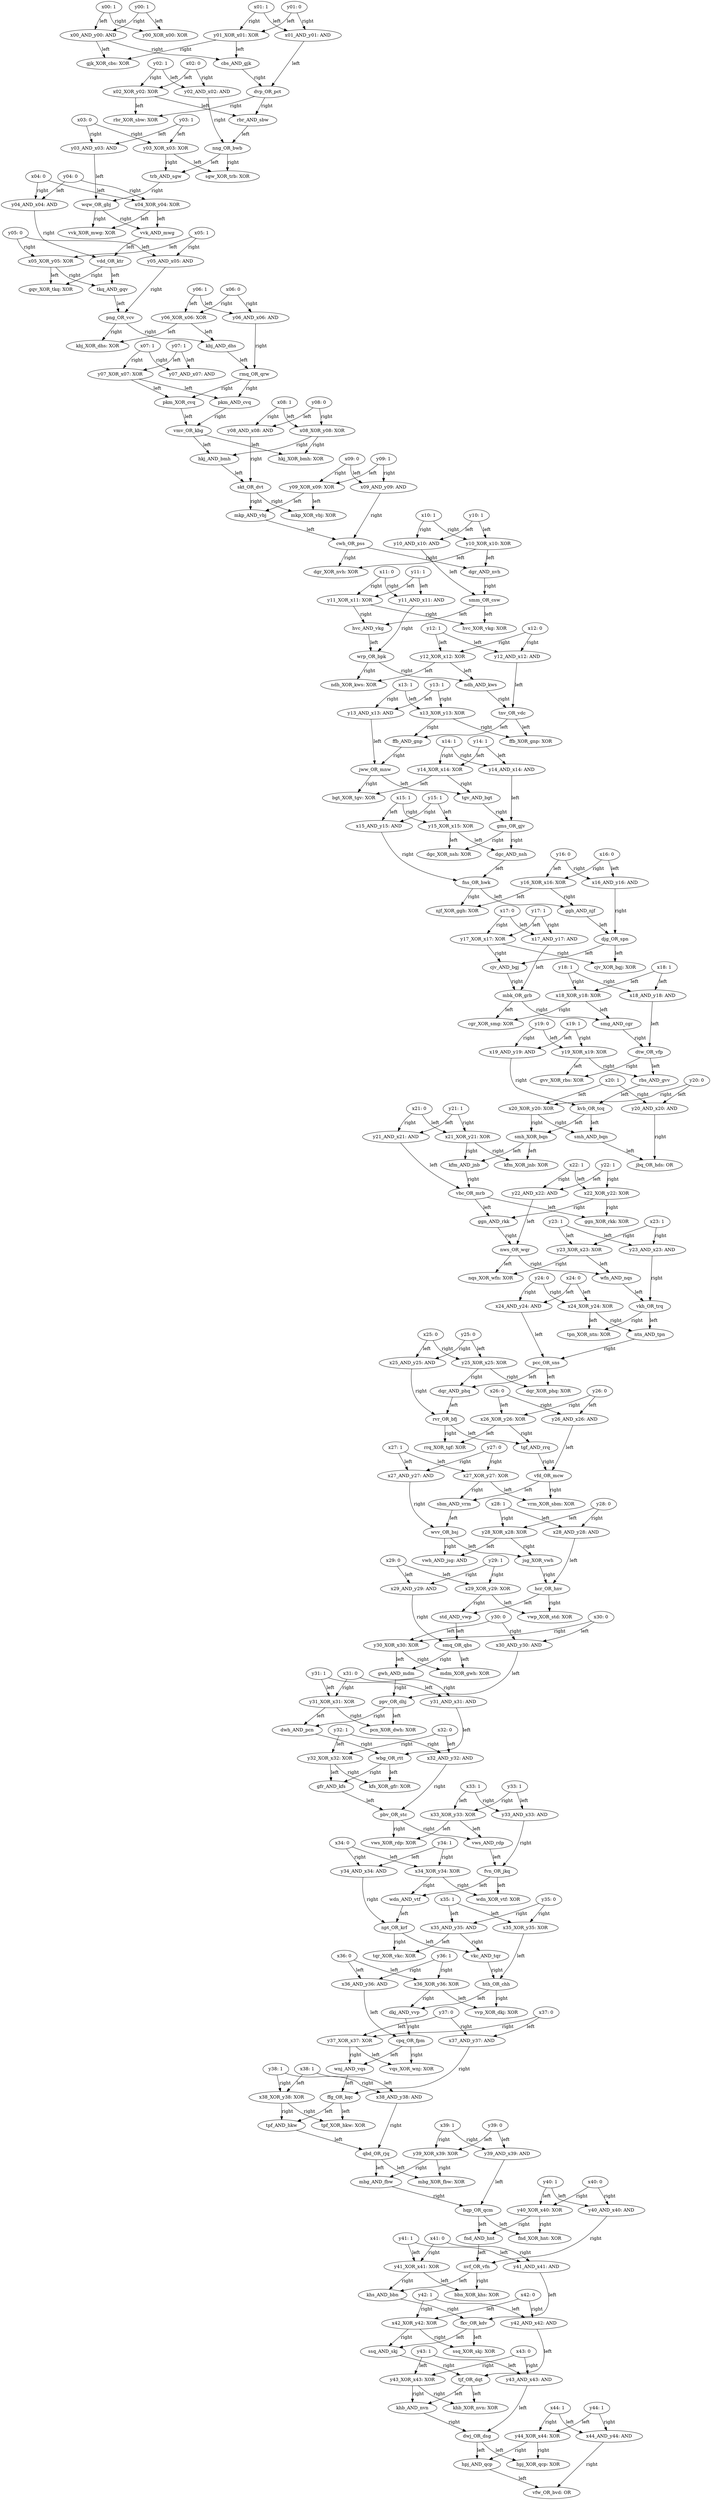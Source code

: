 strict digraph "" {
	graph [rankdir=TB];
	node [label="\N"];
	{
		graph [rank=same];
	}
	{
		graph [rank=same];
	}
	rrq_XOR_tgf	[label="rrq_XOR_tgf: XOR"];
	vws_XOR_rdp	[label="vws_XOR_rdp: XOR"];
	bgt_XOR_tgv	[label="bgt_XOR_tgv: XOR"];
	rbr_XOR_sbw	[label="rbr_XOR_sbw: XOR"];
	mbg_XOR_fbw	[label="mbg_XOR_fbw: XOR"];
	khb_XOR_nvn	[label="khb_XOR_nvn: XOR"];
	ggn_XOR_rkk	[label="ggn_XOR_rkk: XOR"];
	jbq_OR_hds	[label="jbq_OR_hds: OR"];
	ndh_XOR_kws	[label="ndh_XOR_kws: XOR"];
	hkj_XOR_bmh	[label="hkj_XOR_bmh: XOR"];
	njf_XOR_ggh	[label="njf_XOR_ggh: XOR"];
	y07_AND_x07	[label="y07_AND_x07: AND"];
	tqr_XOR_vkc	[label="tqr_XOR_vkc: XOR"];
	bbn_XOR_khs	[label="bbn_XOR_khs: XOR"];
	gqv_XOR_tkq	[label="gqv_XOR_tkq: XOR"];
	pcn_XOR_dwh	[label="pcn_XOR_dwh: XOR"];
	kfm_XOR_jnb	[label="kfm_XOR_jnb: XOR"];
	hpj_XOR_qcp	[label="hpj_XOR_qcp: XOR"];
	mkp_XOR_vbj	[label="mkp_XOR_vbj: XOR"];
	vqs_XOR_wnj	[label="vqs_XOR_wnj: XOR"];
	ssq_XOR_skj	[label="ssq_XOR_skj: XOR"];
	kfs_XOR_gfr	[label="kfs_XOR_gfr: XOR"];
	vrm_XOR_sbm	[label="vrm_XOR_sbm: XOR"];
	nqs_XOR_wfn	[label="nqs_XOR_wfn: XOR"];
	dqr_XOR_phq	[label="dqr_XOR_phq: XOR"];
	mdm_XOR_gwh	[label="mdm_XOR_gwh: XOR"];
	hvc_XOR_vkg	[label="hvc_XOR_vkg: XOR"];
	vwh_AND_jsg	[label="vwh_AND_jsg: AND"];
	wdn_XOR_vtf	[label="wdn_XOR_vtf: XOR"];
	cgr_XOR_smg	[label="cgr_XOR_smg: XOR"];
	kbj_XOR_dhs	[label="kbj_XOR_dhs: XOR"];
	tpn_XOR_ntn	[label="tpn_XOR_ntn: XOR"];
	vwp_XOR_std	[label="vwp_XOR_std: XOR"];
	vfw_OR_bvd	[label="vfw_OR_bvd: OR"];
	gvv_XOR_rbs	[label="gvv_XOR_rbs: XOR"];
	y00_XOR_x00	[label="y00_XOR_x00: XOR"];
	gjk_XOR_cbs	[label="gjk_XOR_cbs: XOR"];
	dgr_XOR_nvh	[label="dgr_XOR_nvh: XOR"];
	vvp_XOR_dkj	[label="vvp_XOR_dkj: XOR"];
	ffb_XOR_gnp	[label="ffb_XOR_gnp: XOR"];
	vvk_XOR_mwg	[label="vvk_XOR_mwg: XOR"];
	sgw_XOR_trb	[label="sgw_XOR_trb: XOR"];
	dgc_XOR_nsh	[label="dgc_XOR_nsh: XOR"];
	tpf_XOR_hkw	[label="tpf_XOR_hkw: XOR"];
	cjv_XOR_bgj	[label="cjv_XOR_bgj: XOR"];
	fnd_XOR_hnt	[label="fnd_XOR_hnt: XOR"];
	x00	[label="x00: 1"];
	x00 -> y00_XOR_x00	[label=right];
	x00_AND_y00	[label="x00_AND_y00: AND"];
	x00 -> x00_AND_y00	[label=left];
	x01	[label="x01: 1"];
	x01_AND_y01	[label="x01_AND_y01: AND"];
	x01 -> x01_AND_y01	[label=left];
	y01_XOR_x01	[label="y01_XOR_x01: XOR"];
	x01 -> y01_XOR_x01	[label=right];
	x02	[label="x02: 0"];
	x02_XOR_y02	[label="x02_XOR_y02: XOR"];
	x02 -> x02_XOR_y02	[label=left];
	y02_AND_x02	[label="y02_AND_x02: AND"];
	x02 -> y02_AND_x02	[label=right];
	x03	[label="x03: 0"];
	y03_AND_x03	[label="y03_AND_x03: AND"];
	x03 -> y03_AND_x03	[label=right];
	y03_XOR_x03	[label="y03_XOR_x03: XOR"];
	x03 -> y03_XOR_x03	[label=right];
	x04	[label="x04: 0"];
	y04_AND_x04	[label="y04_AND_x04: AND"];
	x04 -> y04_AND_x04	[label=right];
	x04_XOR_y04	[label="x04_XOR_y04: XOR"];
	x04 -> x04_XOR_y04	[label=left];
	x05	[label="x05: 1"];
	y05_AND_x05	[label="y05_AND_x05: AND"];
	x05 -> y05_AND_x05	[label=right];
	x05_XOR_y05	[label="x05_XOR_y05: XOR"];
	x05 -> x05_XOR_y05	[label=left];
	x06	[label="x06: 0"];
	y06_XOR_x06	[label="y06_XOR_x06: XOR"];
	x06 -> y06_XOR_x06	[label=right];
	y06_AND_x06	[label="y06_AND_x06: AND"];
	x06 -> y06_AND_x06	[label=right];
	x07	[label="x07: 1"];
	x07 -> y07_AND_x07	[label=right];
	y07_XOR_x07	[label="y07_XOR_x07: XOR"];
	x07 -> y07_XOR_x07	[label=right];
	x08	[label="x08: 1"];
	x08_XOR_y08	[label="x08_XOR_y08: XOR"];
	x08 -> x08_XOR_y08	[label=left];
	y08_AND_x08	[label="y08_AND_x08: AND"];
	x08 -> y08_AND_x08	[label=right];
	x09	[label="x09: 0"];
	y09_XOR_x09	[label="y09_XOR_x09: XOR"];
	x09 -> y09_XOR_x09	[label=right];
	x09_AND_y09	[label="x09_AND_y09: AND"];
	x09 -> x09_AND_y09	[label=left];
	x10	[label="x10: 1"];
	y10_XOR_x10	[label="y10_XOR_x10: XOR"];
	x10 -> y10_XOR_x10	[label=right];
	y10_AND_x10	[label="y10_AND_x10: AND"];
	x10 -> y10_AND_x10	[label=right];
	x11	[label="x11: 0"];
	y11_XOR_x11	[label="y11_XOR_x11: XOR"];
	x11 -> y11_XOR_x11	[label=right];
	y11_AND_x11	[label="y11_AND_x11: AND"];
	x11 -> y11_AND_x11	[label=right];
	x12	[label="x12: 0"];
	y12_XOR_x12	[label="y12_XOR_x12: XOR"];
	x12 -> y12_XOR_x12	[label=right];
	y12_AND_x12	[label="y12_AND_x12: AND"];
	x12 -> y12_AND_x12	[label=right];
	x13	[label="x13: 1"];
	y13_AND_x13	[label="y13_AND_x13: AND"];
	x13 -> y13_AND_x13	[label=right];
	x13_XOR_y13	[label="x13_XOR_y13: XOR"];
	x13 -> x13_XOR_y13	[label=left];
	x14	[label="x14: 1"];
	y14_XOR_x14	[label="y14_XOR_x14: XOR"];
	x14 -> y14_XOR_x14	[label=right];
	y14_AND_x14	[label="y14_AND_x14: AND"];
	x14 -> y14_AND_x14	[label=right];
	x15	[label="x15: 1"];
	x15_AND_y15	[label="x15_AND_y15: AND"];
	x15 -> x15_AND_y15	[label=left];
	y15_XOR_x15	[label="y15_XOR_x15: XOR"];
	x15 -> y15_XOR_x15	[label=right];
	x16	[label="x16: 0"];
	y16_XOR_x16	[label="y16_XOR_x16: XOR"];
	x16 -> y16_XOR_x16	[label=right];
	x16_AND_y16	[label="x16_AND_y16: AND"];
	x16 -> x16_AND_y16	[label=left];
	x17	[label="x17: 0"];
	y17_XOR_x17	[label="y17_XOR_x17: XOR"];
	x17 -> y17_XOR_x17	[label=right];
	x17_AND_y17	[label="x17_AND_y17: AND"];
	x17 -> x17_AND_y17	[label=left];
	x18	[label="x18: 1"];
	x18_XOR_y18	[label="x18_XOR_y18: XOR"];
	x18 -> x18_XOR_y18	[label=left];
	x18_AND_y18	[label="x18_AND_y18: AND"];
	x18 -> x18_AND_y18	[label=left];
	x19	[label="x19: 1"];
	y19_XOR_x19	[label="y19_XOR_x19: XOR"];
	x19 -> y19_XOR_x19	[label=right];
	x19_AND_y19	[label="x19_AND_y19: AND"];
	x19 -> x19_AND_y19	[label=left];
	x20	[label="x20: 1"];
	y20_AND_x20	[label="y20_AND_x20: AND"];
	x20 -> y20_AND_x20	[label=right];
	x20_XOR_y20	[label="x20_XOR_y20: XOR"];
	x20 -> x20_XOR_y20	[label=left];
	x21	[label="x21: 0"];
	x21_XOR_y21	[label="x21_XOR_y21: XOR"];
	x21 -> x21_XOR_y21	[label=left];
	y21_AND_x21	[label="y21_AND_x21: AND"];
	x21 -> y21_AND_x21	[label=right];
	x22	[label="x22: 1"];
	x22_XOR_y22	[label="x22_XOR_y22: XOR"];
	x22 -> x22_XOR_y22	[label=left];
	y22_AND_x22	[label="y22_AND_x22: AND"];
	x22 -> y22_AND_x22	[label=right];
	x23	[label="x23: 1"];
	y23_XOR_x23	[label="y23_XOR_x23: XOR"];
	x23 -> y23_XOR_x23	[label=right];
	y23_AND_x23	[label="y23_AND_x23: AND"];
	x23 -> y23_AND_x23	[label=right];
	x24	[label="x24: 0"];
	x24_XOR_y24	[label="x24_XOR_y24: XOR"];
	x24 -> x24_XOR_y24	[label=left];
	x24_AND_y24	[label="x24_AND_y24: AND"];
	x24 -> x24_AND_y24	[label=left];
	x25	[label="x25: 0"];
	x25_AND_y25	[label="x25_AND_y25: AND"];
	x25 -> x25_AND_y25	[label=left];
	y25_XOR_x25	[label="y25_XOR_x25: XOR"];
	x25 -> y25_XOR_x25	[label=right];
	x26	[label="x26: 0"];
	x26_XOR_y26	[label="x26_XOR_y26: XOR"];
	x26 -> x26_XOR_y26	[label=left];
	y26_AND_x26	[label="y26_AND_x26: AND"];
	x26 -> y26_AND_x26	[label=right];
	x27	[label="x27: 1"];
	x27_AND_y27	[label="x27_AND_y27: AND"];
	x27 -> x27_AND_y27	[label=left];
	x27_XOR_y27	[label="x27_XOR_y27: XOR"];
	x27 -> x27_XOR_y27	[label=left];
	x28	[label="x28: 1"];
	y28_XOR_x28	[label="y28_XOR_x28: XOR"];
	x28 -> y28_XOR_x28	[label=right];
	x28_AND_y28	[label="x28_AND_y28: AND"];
	x28 -> x28_AND_y28	[label=left];
	x29	[label="x29: 0"];
	x29_AND_y29	[label="x29_AND_y29: AND"];
	x29 -> x29_AND_y29	[label=left];
	x29_XOR_y29	[label="x29_XOR_y29: XOR"];
	x29 -> x29_XOR_y29	[label=left];
	x30	[label="x30: 0"];
	x30_AND_y30	[label="x30_AND_y30: AND"];
	x30 -> x30_AND_y30	[label=left];
	y30_XOR_x30	[label="y30_XOR_x30: XOR"];
	x30 -> y30_XOR_x30	[label=right];
	x31	[label="x31: 0"];
	y31_XOR_x31	[label="y31_XOR_x31: XOR"];
	x31 -> y31_XOR_x31	[label=right];
	y31_AND_x31	[label="y31_AND_x31: AND"];
	x31 -> y31_AND_x31	[label=right];
	x32	[label="x32: 0"];
	y32_XOR_x32	[label="y32_XOR_x32: XOR"];
	x32 -> y32_XOR_x32	[label=right];
	x32_AND_y32	[label="x32_AND_y32: AND"];
	x32 -> x32_AND_y32	[label=left];
	x33	[label="x33: 1"];
	x33_XOR_y33	[label="x33_XOR_y33: XOR"];
	x33 -> x33_XOR_y33	[label=left];
	y33_AND_x33	[label="y33_AND_x33: AND"];
	x33 -> y33_AND_x33	[label=right];
	x34	[label="x34: 0"];
	y34_AND_x34	[label="y34_AND_x34: AND"];
	x34 -> y34_AND_x34	[label=right];
	x34_XOR_y34	[label="x34_XOR_y34: XOR"];
	x34 -> x34_XOR_y34	[label=left];
	x35	[label="x35: 1"];
	x35_AND_y35	[label="x35_AND_y35: AND"];
	x35 -> x35_AND_y35	[label=left];
	x35_XOR_y35	[label="x35_XOR_y35: XOR"];
	x35 -> x35_XOR_y35	[label=left];
	x36	[label="x36: 0"];
	x36_AND_y36	[label="x36_AND_y36: AND"];
	x36 -> x36_AND_y36	[label=left];
	x36_XOR_y36	[label="x36_XOR_y36: XOR"];
	x36 -> x36_XOR_y36	[label=left];
	x37	[label="x37: 0"];
	x37_AND_y37	[label="x37_AND_y37: AND"];
	x37 -> x37_AND_y37	[label=left];
	y37_XOR_x37	[label="y37_XOR_x37: XOR"];
	x37 -> y37_XOR_x37	[label=right];
	x38	[label="x38: 1"];
	x38_XOR_y38	[label="x38_XOR_y38: XOR"];
	x38 -> x38_XOR_y38	[label=left];
	x38_AND_y38	[label="x38_AND_y38: AND"];
	x38 -> x38_AND_y38	[label=left];
	x39	[label="x39: 1"];
	y39_XOR_x39	[label="y39_XOR_x39: XOR"];
	x39 -> y39_XOR_x39	[label=right];
	y39_AND_x39	[label="y39_AND_x39: AND"];
	x39 -> y39_AND_x39	[label=right];
	x40	[label="x40: 0"];
	y40_AND_x40	[label="y40_AND_x40: AND"];
	x40 -> y40_AND_x40	[label=right];
	y40_XOR_x40	[label="y40_XOR_x40: XOR"];
	x40 -> y40_XOR_x40	[label=right];
	x41	[label="x41: 0"];
	y41_XOR_x41	[label="y41_XOR_x41: XOR"];
	x41 -> y41_XOR_x41	[label=right];
	y41_AND_x41	[label="y41_AND_x41: AND"];
	x41 -> y41_AND_x41	[label=right];
	x42	[label="x42: 0"];
	x42_XOR_y42	[label="x42_XOR_y42: XOR"];
	x42 -> x42_XOR_y42	[label=left];
	y42_AND_x42	[label="y42_AND_x42: AND"];
	x42 -> y42_AND_x42	[label=right];
	x43	[label="x43: 0"];
	y43_XOR_x43	[label="y43_XOR_x43: XOR"];
	x43 -> y43_XOR_x43	[label=right];
	y43_AND_x43	[label="y43_AND_x43: AND"];
	x43 -> y43_AND_x43	[label=right];
	x44	[label="x44: 1"];
	y44_XOR_x44	[label="y44_XOR_x44: XOR"];
	x44 -> y44_XOR_x44	[label=right];
	x44_AND_y44	[label="x44_AND_y44: AND"];
	x44 -> x44_AND_y44	[label=left];
	y00	[label="y00: 1"];
	y00 -> y00_XOR_x00	[label=left];
	y00 -> x00_AND_y00	[label=right];
	y01	[label="y01: 0"];
	y01 -> x01_AND_y01	[label=right];
	y01 -> y01_XOR_x01	[label=left];
	y02	[label="y02: 1"];
	y02 -> x02_XOR_y02	[label=right];
	y02 -> y02_AND_x02	[label=left];
	y03	[label="y03: 1"];
	y03 -> y03_AND_x03	[label=left];
	y03 -> y03_XOR_x03	[label=left];
	y04	[label="y04: 0"];
	y04 -> y04_AND_x04	[label=left];
	y04 -> x04_XOR_y04	[label=right];
	y05	[label="y05: 0"];
	y05 -> y05_AND_x05	[label=left];
	y05 -> x05_XOR_y05	[label=right];
	y06	[label="y06: 1"];
	y06 -> y06_XOR_x06	[label=left];
	y06 -> y06_AND_x06	[label=left];
	y07	[label="y07: 1"];
	y07 -> y07_AND_x07	[label=left];
	y07 -> y07_XOR_x07	[label=left];
	y08	[label="y08: 0"];
	y08 -> x08_XOR_y08	[label=right];
	y08 -> y08_AND_x08	[label=left];
	y09	[label="y09: 1"];
	y09 -> y09_XOR_x09	[label=left];
	y09 -> x09_AND_y09	[label=right];
	y10	[label="y10: 1"];
	y10 -> y10_XOR_x10	[label=left];
	y10 -> y10_AND_x10	[label=left];
	y11	[label="y11: 1"];
	y11 -> y11_XOR_x11	[label=left];
	y11 -> y11_AND_x11	[label=left];
	y12	[label="y12: 1"];
	y12 -> y12_XOR_x12	[label=left];
	y12 -> y12_AND_x12	[label=left];
	y13	[label="y13: 1"];
	y13 -> y13_AND_x13	[label=left];
	y13 -> x13_XOR_y13	[label=right];
	y14	[label="y14: 1"];
	y14 -> y14_XOR_x14	[label=left];
	y14 -> y14_AND_x14	[label=left];
	y15	[label="y15: 1"];
	y15 -> x15_AND_y15	[label=right];
	y15 -> y15_XOR_x15	[label=left];
	y16	[label="y16: 0"];
	y16 -> y16_XOR_x16	[label=left];
	y16 -> x16_AND_y16	[label=right];
	y17	[label="y17: 1"];
	y17 -> y17_XOR_x17	[label=left];
	y17 -> x17_AND_y17	[label=right];
	y18	[label="y18: 1"];
	y18 -> x18_XOR_y18	[label=right];
	y18 -> x18_AND_y18	[label=right];
	y19	[label="y19: 0"];
	y19 -> y19_XOR_x19	[label=left];
	y19 -> x19_AND_y19	[label=right];
	y20	[label="y20: 0"];
	y20 -> y20_AND_x20	[label=left];
	y20 -> x20_XOR_y20	[label=right];
	y21	[label="y21: 1"];
	y21 -> x21_XOR_y21	[label=right];
	y21 -> y21_AND_x21	[label=left];
	y22	[label="y22: 1"];
	y22 -> x22_XOR_y22	[label=right];
	y22 -> y22_AND_x22	[label=left];
	y23	[label="y23: 1"];
	y23 -> y23_XOR_x23	[label=left];
	y23 -> y23_AND_x23	[label=left];
	y24	[label="y24: 0"];
	y24 -> x24_XOR_y24	[label=right];
	y24 -> x24_AND_y24	[label=right];
	y25	[label="y25: 0"];
	y25 -> x25_AND_y25	[label=right];
	y25 -> y25_XOR_x25	[label=left];
	y26	[label="y26: 0"];
	y26 -> x26_XOR_y26	[label=right];
	y26 -> y26_AND_x26	[label=left];
	y27	[label="y27: 0"];
	y27 -> x27_AND_y27	[label=right];
	y27 -> x27_XOR_y27	[label=right];
	y28	[label="y28: 0"];
	y28 -> y28_XOR_x28	[label=left];
	y28 -> x28_AND_y28	[label=right];
	y29	[label="y29: 1"];
	y29 -> x29_AND_y29	[label=right];
	y29 -> x29_XOR_y29	[label=right];
	y30	[label="y30: 0"];
	y30 -> x30_AND_y30	[label=right];
	y30 -> y30_XOR_x30	[label=left];
	y31	[label="y31: 1"];
	y31 -> y31_XOR_x31	[label=left];
	y31 -> y31_AND_x31	[label=left];
	y32	[label="y32: 1"];
	y32 -> y32_XOR_x32	[label=left];
	y32 -> x32_AND_y32	[label=right];
	y33	[label="y33: 1"];
	y33 -> x33_XOR_y33	[label=right];
	y33 -> y33_AND_x33	[label=left];
	y34	[label="y34: 1"];
	y34 -> y34_AND_x34	[label=left];
	y34 -> x34_XOR_y34	[label=right];
	y35	[label="y35: 0"];
	y35 -> x35_AND_y35	[label=right];
	y35 -> x35_XOR_y35	[label=right];
	y36	[label="y36: 1"];
	y36 -> x36_AND_y36	[label=right];
	y36 -> x36_XOR_y36	[label=right];
	y37	[label="y37: 0"];
	y37 -> x37_AND_y37	[label=right];
	y37 -> y37_XOR_x37	[label=left];
	y38	[label="y38: 1"];
	y38 -> x38_XOR_y38	[label=right];
	y38 -> x38_AND_y38	[label=right];
	y39	[label="y39: 0"];
	y39 -> y39_XOR_x39	[label=left];
	y39 -> y39_AND_x39	[label=left];
	y40	[label="y40: 1"];
	y40 -> y40_AND_x40	[label=left];
	y40 -> y40_XOR_x40	[label=left];
	y41	[label="y41: 1"];
	y41 -> y41_XOR_x41	[label=left];
	y41 -> y41_AND_x41	[label=left];
	y42	[label="y42: 1"];
	y42 -> x42_XOR_y42	[label=right];
	y42 -> y42_AND_x42	[label=left];
	y43	[label="y43: 1"];
	y43 -> y43_XOR_x43	[label=left];
	y43 -> y43_AND_x43	[label=left];
	y44	[label="y44: 1"];
	y44 -> y44_XOR_x44	[label=left];
	y44 -> x44_AND_y44	[label=right];
	x00_AND_y00 -> gjk_XOR_cbs	[label=left];
	x00_AND_y00 -> cbs_AND_gjk	[label=right];
	x01_AND_y01 -> dvp_OR_pct	[label=left];
	y01_XOR_x01 -> gjk_XOR_cbs	[label=right];
	y01_XOR_x01 -> cbs_AND_gjk	[label=left];
	x02_XOR_y02 -> rbr_XOR_sbw	[label=left];
	x02_XOR_y02 -> rbr_AND_sbw	[label=left];
	y02_AND_x02 -> nng_OR_bwb	[label=right];
	y03_AND_x03 -> wqw_OR_gbj	[label=left];
	y03_XOR_x03 -> sgw_XOR_trb	[label=left];
	y03_XOR_x03 -> trb_AND_sgw	[label=right];
	y04_AND_x04 -> vdd_OR_ktr	[label=right];
	x04_XOR_y04 -> vvk_XOR_mwg	[label=left];
	x04_XOR_y04 -> vvk_AND_mwg	[label=left];
	y05_AND_x05 -> png_OR_vcv	[label=right];
	x05_XOR_y05 -> gqv_XOR_tkq	[label=left];
	x05_XOR_y05 -> tkq_AND_gqv	[label=right];
	y06_XOR_x06 -> kbj_XOR_dhs	[label=left];
	y06_XOR_x06 -> kbj_AND_dhs	[label=left];
	y06_AND_x06 -> rmq_OR_qrw	[label=right];
	y07_XOR_x07 -> pkm_AND_cvq	[label=left];
	y07_XOR_x07 -> pkm_XOR_cvq	[label=left];
	x08_XOR_y08 -> hkj_XOR_bmh	[label=right];
	x08_XOR_y08 -> hkj_AND_bmh	[label=right];
	y08_AND_x08 -> skt_OR_dvt	[label=right];
	y09_XOR_x09 -> mkp_XOR_vbj	[label=left];
	y09_XOR_x09 -> mkp_AND_vbj	[label=left];
	x09_AND_y09 -> cwh_OR_pss	[label=right];
	y10_XOR_x10 -> dgr_XOR_nvh	[label=left];
	y10_XOR_x10 -> dgr_AND_nvh	[label=left];
	y10_AND_x10 -> smm_OR_csw	[label=left];
	y11_XOR_x11 -> hvc_XOR_vkg	[label=right];
	y11_XOR_x11 -> hvc_AND_vkg	[label=right];
	y11_AND_x11 -> wrp_OR_bpk	[label=right];
	y12_XOR_x12 -> ndh_XOR_kws	[label=left];
	y12_XOR_x12 -> ndh_AND_kws	[label=left];
	y12_AND_x12 -> tnv_OR_vdc	[label=left];
	y13_AND_x13 -> jww_OR_mnw	[label=left];
	x13_XOR_y13 -> ffb_XOR_gnp	[label=right];
	x13_XOR_y13 -> ffb_AND_gnp	[label=right];
	y14_XOR_x14 -> bgt_XOR_tgv	[label=left];
	y14_XOR_x14 -> tgv_AND_bgt	[label=right];
	y14_AND_x14 -> gms_OR_gjv	[label=left];
	x15_AND_y15 -> fns_OR_hwk	[label=right];
	y15_XOR_x15 -> dgc_XOR_nsh	[label=left];
	y15_XOR_x15 -> dgc_AND_nsh	[label=left];
	y16_XOR_x16 -> njf_XOR_ggh	[label=left];
	y16_XOR_x16 -> ggh_AND_njf	[label=right];
	x16_AND_y16 -> djg_OR_spn	[label=right];
	y17_XOR_x17 -> cjv_XOR_bgj	[label=right];
	y17_XOR_x17 -> cjv_AND_bgj	[label=right];
	x17_AND_y17 -> mbk_OR_grb	[label=left];
	x18_XOR_y18 -> cgr_XOR_smg	[label=right];
	x18_XOR_y18 -> smg_AND_cgr	[label=left];
	x18_AND_y18 -> dtw_OR_vfp	[label=left];
	y19_XOR_x19 -> gvv_XOR_rbs	[label=left];
	y19_XOR_x19 -> rbs_AND_gvv	[label=right];
	x19_AND_y19 -> kvb_OR_tcq	[label=right];
	y20_AND_x20 -> jbq_OR_hds	[label=right];
	x20_XOR_y20 -> smh_AND_bqn	[label=right];
	x20_XOR_y20 -> smh_XOR_bqn	[label=right];
	x21_XOR_y21 -> kfm_XOR_jnb	[label=right];
	x21_XOR_y21 -> kfm_AND_jnb	[label=right];
	y21_AND_x21 -> vbc_OR_mrb	[label=left];
	x22_XOR_y22 -> ggn_XOR_rkk	[label=right];
	x22_XOR_y22 -> ggn_AND_rkk	[label=right];
	y22_AND_x22 -> nws_OR_wqr	[label=left];
	y23_XOR_x23 -> nqs_XOR_wfn	[label=right];
	y23_XOR_x23 -> wfn_AND_nqs	[label=left];
	y23_AND_x23 -> vkh_OR_trq	[label=right];
	x24_XOR_y24 -> tpn_XOR_ntn	[label=left];
	x24_XOR_y24 -> ntn_AND_tpn	[label=right];
	x24_AND_y24 -> pcc_OR_sns	[label=left];
	x25_AND_y25 -> rvr_OR_bfj	[label=right];
	y25_XOR_x25 -> dqr_XOR_phq	[label=right];
	y25_XOR_x25 -> dqr_AND_phq	[label=right];
	x26_XOR_y26 -> rrq_XOR_tgf	[label=left];
	x26_XOR_y26 -> tgf_AND_rrq	[label=right];
	y26_AND_x26 -> vfd_OR_mcw	[label=left];
	x27_AND_y27 -> wvv_OR_bsj	[label=right];
	x27_XOR_y27 -> vrm_XOR_sbm	[label=left];
	x27_XOR_y27 -> sbm_AND_vrm	[label=right];
	y28_XOR_x28 -> vwh_AND_jsg	[label=left];
	y28_XOR_x28 -> jsg_XOR_vwh	[label=right];
	x28_AND_y28 -> hcr_OR_hnv	[label=left];
	x29_AND_y29 -> smq_OR_qbs	[label=right];
	x29_XOR_y29 -> vwp_XOR_std	[label=left];
	x29_XOR_y29 -> std_AND_vwp	[label=right];
	x30_AND_y30 -> ppv_OR_dhj	[label=left];
	y30_XOR_x30 -> mdm_XOR_gwh	[label=right];
	y30_XOR_x30 -> gwh_AND_mdm	[label=left];
	y31_XOR_x31 -> pcn_XOR_dwh	[label=right];
	y31_XOR_x31 -> dwh_AND_pcn	[label=left];
	y31_AND_x31 -> wbg_OR_rtt	[label=left];
	y32_XOR_x32 -> kfs_XOR_gfr	[label=right];
	y32_XOR_x32 -> gfr_AND_kfs	[label=left];
	x32_AND_y32 -> pbv_OR_stc	[label=right];
	x33_XOR_y33 -> vws_XOR_rdp	[label=left];
	x33_XOR_y33 -> vws_AND_rdp	[label=left];
	y33_AND_x33 -> fvn_OR_jkq	[label=right];
	y34_AND_x34 -> npt_OR_krf	[label=right];
	x34_XOR_y34 -> wdn_XOR_vtf	[label=right];
	x34_XOR_y34 -> wdn_AND_vtf	[label=right];
	x35_AND_y35 -> tqr_XOR_vkc	[label=left];
	x35_AND_y35 -> vkc_AND_tqr	[label=right];
	x35_XOR_y35 -> hth_OR_chh	[label=left];
	x36_AND_y36 -> cpq_OR_fpm	[label=left];
	x36_XOR_y36 -> vvp_XOR_dkj	[label=left];
	x36_XOR_y36 -> dkj_AND_vvp	[label=right];
	x37_AND_y37 -> ffg_OR_kqc	[label=right];
	y37_XOR_x37 -> vqs_XOR_wnj	[label=left];
	y37_XOR_x37 -> wnj_AND_vqs	[label=right];
	x38_XOR_y38 -> tpf_XOR_hkw	[label=right];
	x38_XOR_y38 -> tpf_AND_hkw	[label=right];
	x38_AND_y38 -> qbd_OR_rjq	[label=right];
	y39_XOR_x39 -> mbg_XOR_fbw	[label=right];
	y39_XOR_x39 -> mbg_AND_fbw	[label=right];
	y39_AND_x39 -> hqp_OR_qcm	[label=left];
	y40_AND_x40 -> nvf_OR_vfn	[label=right];
	y40_XOR_x40 -> fnd_XOR_hnt	[label=right];
	y40_XOR_x40 -> fnd_AND_hnt	[label=right];
	y41_XOR_x41 -> bbn_XOR_khs	[label=left];
	y41_XOR_x41 -> khs_AND_bbn	[label=right];
	y41_AND_x41 -> fkv_OR_kdv	[label=left];
	x42_XOR_y42 -> ssq_XOR_skj	[label=right];
	x42_XOR_y42 -> ssq_AND_skj	[label=right];
	y42_AND_x42 -> tjf_OR_dqt	[label=left];
	y43_XOR_x43 -> khb_XOR_nvn	[label=right];
	y43_XOR_x43 -> khb_AND_nvn	[label=right];
	y43_AND_x43 -> dwj_OR_dsg	[label=left];
	y44_XOR_x44 -> hpj_XOR_qcp	[label=right];
	y44_XOR_x44 -> hpj_AND_qcp	[label=right];
	x44_AND_y44 -> vfw_OR_bvd	[label=right];
	rvr_OR_bfj -> rrq_XOR_tgf	[label=right];
	rvr_OR_bfj -> tgf_AND_rrq	[label=left];
	dqr_AND_phq -> rvr_OR_bfj	[label=left];
	dvp_OR_pct -> rbr_XOR_sbw	[label=right];
	dvp_OR_pct -> rbr_AND_sbw	[label=right];
	cbs_AND_gjk -> dvp_OR_pct	[label=right];
	pbv_OR_stc -> vws_XOR_rdp	[label=right];
	pbv_OR_stc -> vws_AND_rdp	[label=right];
	gfr_AND_kfs -> pbv_OR_stc	[label=left];
	jww_OR_mnw -> bgt_XOR_tgv	[label=right];
	jww_OR_mnw -> tgv_AND_bgt	[label=left];
	ffb_AND_gnp -> jww_OR_mnw	[label=right];
	ppv_OR_dhj -> pcn_XOR_dwh	[label=left];
	ppv_OR_dhj -> dwh_AND_pcn	[label=right];
	gwh_AND_mdm -> ppv_OR_dhj	[label=right];
	smq_OR_qbs -> mdm_XOR_gwh	[label=left];
	smq_OR_qbs -> gwh_AND_mdm	[label=right];
	pkm_AND_cvq -> vmv_OR_kbg	[label=right];
	rmq_OR_qrw -> pkm_AND_cvq	[label=right];
	rmq_OR_qrw -> pkm_XOR_cvq	[label=right];
	kbj_AND_dhs -> rmq_OR_qrw	[label=left];
	pkm_XOR_cvq -> vmv_OR_kbg	[label=left];
	qbd_OR_rjq -> mbg_XOR_fbw	[label=left];
	qbd_OR_rjq -> mbg_AND_fbw	[label=left];
	tpf_AND_hkw -> qbd_OR_rjq	[label=left];
	dgc_AND_nsh -> fns_OR_hwk	[label=left];
	fns_OR_hwk -> njf_XOR_ggh	[label=right];
	fns_OR_hwk -> ggh_AND_njf	[label=left];
	gms_OR_gjv -> dgc_XOR_nsh	[label=right];
	gms_OR_gjv -> dgc_AND_nsh	[label=right];
	tjf_OR_dqt -> khb_XOR_nvn	[label=left];
	tjf_OR_dqt -> khb_AND_nvn	[label=left];
	ssq_AND_skj -> tjf_OR_dqt	[label=right];
	fkv_OR_kdv -> ssq_XOR_skj	[label=left];
	fkv_OR_kdv -> ssq_AND_skj	[label=left];
	vbc_OR_mrb -> ggn_XOR_rkk	[label=left];
	vbc_OR_mrb -> ggn_AND_rkk	[label=left];
	kfm_AND_jnb -> vbc_OR_mrb	[label=right];
	smh_AND_bqn -> jbq_OR_hds	[label=left];
	kvb_OR_tcq -> smh_AND_bqn	[label=left];
	kvb_OR_tcq -> smh_XOR_bqn	[label=left];
	djg_OR_spn -> cjv_XOR_bgj	[label=left];
	djg_OR_spn -> cjv_AND_bgj	[label=left];
	cjv_AND_bgj -> mbk_OR_grb	[label=right];
	ggh_AND_njf -> djg_OR_spn	[label=left];
	cpq_OR_fpm -> vqs_XOR_wnj	[label=right];
	cpq_OR_fpm -> wnj_AND_vqs	[label=left];
	dkj_AND_vvp -> cpq_OR_fpm	[label=right];
	hth_OR_chh -> vvp_XOR_dkj	[label=right];
	hth_OR_chh -> dkj_AND_vvp	[label=left];
	wrp_OR_bpk -> ndh_XOR_kws	[label=right];
	wrp_OR_bpk -> ndh_AND_kws	[label=right];
	hvc_AND_vkg -> wrp_OR_bpk	[label=left];
	dwh_AND_pcn -> wbg_OR_rtt	[label=right];
	dtw_OR_vfp -> gvv_XOR_rbs	[label=right];
	dtw_OR_vfp -> rbs_AND_gvv	[label=left];
	smg_AND_cgr -> dtw_OR_vfp	[label=right];
	mbk_OR_grb -> cgr_XOR_smg	[label=left];
	mbk_OR_grb -> smg_AND_cgr	[label=right];
	vmv_OR_kbg -> hkj_XOR_bmh	[label=left];
	vmv_OR_kbg -> hkj_AND_bmh	[label=left];
	mkp_AND_vbj -> cwh_OR_pss	[label=left];
	skt_OR_dvt -> mkp_XOR_vbj	[label=right];
	skt_OR_dvt -> mkp_AND_vbj	[label=right];
	hkj_AND_bmh -> skt_OR_dvt	[label=left];
	tkq_AND_gqv -> png_OR_vcv	[label=left];
	png_OR_vcv -> kbj_XOR_dhs	[label=right];
	png_OR_vcv -> kbj_AND_dhs	[label=right];
	vdd_OR_ktr -> gqv_XOR_tkq	[label=right];
	vdd_OR_ktr -> tkq_AND_gqv	[label=left];
	vfd_OR_mcw -> vrm_XOR_sbm	[label=right];
	vfd_OR_mcw -> sbm_AND_vrm	[label=left];
	tgf_AND_rrq -> vfd_OR_mcw	[label=right];
	khs_AND_bbn -> fkv_OR_kdv	[label=right];
	dwj_OR_dsg -> hpj_XOR_qcp	[label=left];
	dwj_OR_dsg -> hpj_AND_qcp	[label=left];
	khb_AND_nvn -> dwj_OR_dsg	[label=right];
	std_AND_vwp -> smq_OR_qbs	[label=left];
	hcr_OR_hnv -> vwp_XOR_std	[label=right];
	hcr_OR_hnv -> std_AND_vwp	[label=left];
	rbr_AND_sbw -> nng_OR_bwb	[label=left];
	ndh_AND_kws -> tnv_OR_vdc	[label=right];
	jsg_XOR_vwh -> hcr_OR_hnv	[label=right];
	npt_OR_krf -> tqr_XOR_vkc	[label=right];
	npt_OR_krf -> vkc_AND_tqr	[label=left];
	wdn_AND_vtf -> npt_OR_krf	[label=left];
	nvf_OR_vfn -> bbn_XOR_khs	[label=right];
	nvf_OR_vfn -> khs_AND_bbn	[label=left];
	fnd_AND_hnt -> nvf_OR_vfn	[label=left];
	pcc_OR_sns -> dqr_XOR_phq	[label=left];
	pcc_OR_sns -> dqr_AND_phq	[label=left];
	vvk_AND_mwg -> vdd_OR_ktr	[label=left];
	mbg_AND_fbw -> hqp_OR_qcm	[label=right];
	smh_XOR_bqn -> kfm_XOR_jnb	[label=left];
	smh_XOR_bqn -> kfm_AND_jnb	[label=left];
	ffg_OR_kqc -> tpf_XOR_hkw	[label=left];
	ffg_OR_kqc -> tpf_AND_hkw	[label=left];
	hqp_OR_qcm -> fnd_XOR_hnt	[label=left];
	hqp_OR_qcm -> fnd_AND_hnt	[label=left];
	smm_OR_csw -> hvc_XOR_vkg	[label=left];
	smm_OR_csw -> hvc_AND_vkg	[label=left];
	dgr_AND_nvh -> smm_OR_csw	[label=right];
	ntn_AND_tpn -> pcc_OR_sns	[label=right];
	vkh_OR_trq -> tpn_XOR_ntn	[label=right];
	vkh_OR_trq -> ntn_AND_tpn	[label=left];
	wnj_AND_vqs -> ffg_OR_kqc	[label=left];
	wbg_OR_rtt -> kfs_XOR_gfr	[label=left];
	wbg_OR_rtt -> gfr_AND_kfs	[label=right];
	tgv_AND_bgt -> gms_OR_gjv	[label=right];
	wvv_OR_bsj -> vwh_AND_jsg	[label=right];
	wvv_OR_bsj -> jsg_XOR_vwh	[label=left];
	sbm_AND_vrm -> wvv_OR_bsj	[label=left];
	nws_OR_wqr -> nqs_XOR_wfn	[label=left];
	nws_OR_wqr -> wfn_AND_nqs	[label=right];
	ggn_AND_rkk -> nws_OR_wqr	[label=right];
	hpj_AND_qcp -> vfw_OR_bvd	[label=left];
	wfn_AND_nqs -> vkh_OR_trq	[label=left];
	tnv_OR_vdc -> ffb_XOR_gnp	[label=left];
	tnv_OR_vdc -> ffb_AND_gnp	[label=left];
	nng_OR_bwb -> sgw_XOR_trb	[label=right];
	nng_OR_bwb -> trb_AND_sgw	[label=left];
	trb_AND_sgw -> wqw_OR_gbj	[label=right];
	fvn_OR_jkq -> wdn_XOR_vtf	[label=left];
	fvn_OR_jkq -> wdn_AND_vtf	[label=left];
	vws_AND_rdp -> fvn_OR_jkq	[label=left];
	rbs_AND_gvv -> kvb_OR_tcq	[label=left];
	vkc_AND_tqr -> hth_OR_chh	[label=right];
	wqw_OR_gbj -> vvk_XOR_mwg	[label=right];
	wqw_OR_gbj -> vvk_AND_mwg	[label=right];
	cwh_OR_pss -> dgr_XOR_nvh	[label=right];
	cwh_OR_pss -> dgr_AND_nvh	[label=right];
}
